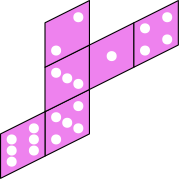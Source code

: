 <?xml version="1.0"?>
<!DOCTYPE ipe SYSTEM "ipe.dtd">
<ipe version="70005" creator="Ipe 7.1.5">
<info created="D:20140607204903" modified="D:20141229143952"/>
<ipestyle name="basic">
<symbol name="arrow/arc(spx)">
<path stroke="sym-stroke" fill="sym-stroke" pen="sym-pen">
0 0 m
-1 0.333 l
-1 -0.333 l
h
</path>
</symbol>
<symbol name="arrow/farc(spx)">
<path stroke="sym-stroke" fill="white" pen="sym-pen">
0 0 m
-1 0.333 l
-1 -0.333 l
h
</path>
</symbol>
<symbol name="mark/circle(sx)" transformations="translations">
<path fill="sym-stroke">
0.6 0 0 0.6 0 0 e
0.4 0 0 0.4 0 0 e
</path>
</symbol>
<symbol name="mark/disk(sx)" transformations="translations">
<path fill="sym-stroke">
0.6 0 0 0.6 0 0 e
</path>
</symbol>
<symbol name="mark/fdisk(sfx)" transformations="translations">
<group>
<path fill="sym-fill">
0.5 0 0 0.5 0 0 e
</path>
<path fill="sym-stroke" fillrule="eofill">
0.6 0 0 0.6 0 0 e
0.4 0 0 0.4 0 0 e
</path>
</group>
</symbol>
<symbol name="mark/box(sx)" transformations="translations">
<path fill="sym-stroke" fillrule="eofill">
-0.6 -0.6 m
0.6 -0.6 l
0.6 0.6 l
-0.6 0.6 l
h
-0.4 -0.4 m
0.4 -0.4 l
0.4 0.4 l
-0.4 0.4 l
h
</path>
</symbol>
<symbol name="mark/square(sx)" transformations="translations">
<path fill="sym-stroke">
-0.6 -0.6 m
0.6 -0.6 l
0.6 0.6 l
-0.6 0.6 l
h
</path>
</symbol>
<symbol name="mark/fsquare(sfx)" transformations="translations">
<group>
<path fill="sym-fill">
-0.5 -0.5 m
0.5 -0.5 l
0.5 0.5 l
-0.5 0.5 l
h
</path>
<path fill="sym-stroke" fillrule="eofill">
-0.6 -0.6 m
0.6 -0.6 l
0.6 0.6 l
-0.6 0.6 l
h
-0.4 -0.4 m
0.4 -0.4 l
0.4 0.4 l
-0.4 0.4 l
h
</path>
</group>
</symbol>
<symbol name="mark/cross(sx)" transformations="translations">
<group>
<path fill="sym-stroke">
-0.43 -0.57 m
0.57 0.43 l
0.43 0.57 l
-0.57 -0.43 l
h
</path>
<path fill="sym-stroke">
-0.43 0.57 m
0.57 -0.43 l
0.43 -0.57 l
-0.57 0.43 l
h
</path>
</group>
</symbol>
<symbol name="arrow/fnormal(spx)">
<path stroke="sym-stroke" fill="white" pen="sym-pen">
0 0 m
-1 0.333 l
-1 -0.333 l
h
</path>
</symbol>
<symbol name="arrow/pointed(spx)">
<path stroke="sym-stroke" fill="sym-stroke" pen="sym-pen">
0 0 m
-1 0.333 l
-0.8 0 l
-1 -0.333 l
h
</path>
</symbol>
<symbol name="arrow/fpointed(spx)">
<path stroke="sym-stroke" fill="white" pen="sym-pen">
0 0 m
-1 0.333 l
-0.8 0 l
-1 -0.333 l
h
</path>
</symbol>
<symbol name="arrow/linear(spx)">
<path stroke="sym-stroke" pen="sym-pen">
-1 0.333 m
0 0 l
-1 -0.333 l
</path>
</symbol>
<symbol name="arrow/fdouble(spx)">
<path stroke="sym-stroke" fill="white" pen="sym-pen">
0 0 m
-1 0.333 l
-1 -0.333 l
h
-1 0 m
-2 0.333 l
-2 -0.333 l
h
</path>
</symbol>
<symbol name="arrow/double(spx)">
<path stroke="sym-stroke" fill="sym-stroke" pen="sym-pen">
0 0 m
-1 0.333 l
-1 -0.333 l
h
-1 0 m
-2 0.333 l
-2 -0.333 l
h
</path>
</symbol>
<pen name="heavier" value="0.8"/>
<pen name="fat" value="1.2"/>
<pen name="ultrafat" value="2"/>
<symbolsize name="large" value="5"/>
<symbolsize name="small" value="2"/>
<symbolsize name="tiny" value="1.1"/>
<arrowsize name="large" value="10"/>
<arrowsize name="small" value="5"/>
<arrowsize name="tiny" value="3"/>
<color name="red" value="1 0 0"/>
<color name="green" value="0 1 0"/>
<color name="blue" value="0 0 1"/>
<color name="yellow" value="1 1 0"/>
<color name="orange" value="1 0.647 0"/>
<color name="gold" value="1 0.843 0"/>
<color name="purple" value="0.627 0.125 0.941"/>
<color name="gray" value="0.745"/>
<color name="brown" value="0.647 0.165 0.165"/>
<color name="navy" value="0 0 0.502"/>
<color name="pink" value="1 0.753 0.796"/>
<color name="seagreen" value="0.18 0.545 0.341"/>
<color name="turquoise" value="0.251 0.878 0.816"/>
<color name="violet" value="0.933 0.51 0.933"/>
<color name="darkblue" value="0 0 0.545"/>
<color name="darkcyan" value="0 0.545 0.545"/>
<color name="darkgray" value="0.663"/>
<color name="darkgreen" value="0 0.392 0"/>
<color name="darkmagenta" value="0.545 0 0.545"/>
<color name="darkorange" value="1 0.549 0"/>
<color name="darkred" value="0.545 0 0"/>
<color name="lightblue" value="0.678 0.847 0.902"/>
<color name="lightcyan" value="0.878 1 1"/>
<color name="lightgray" value="0.827"/>
<color name="lightgreen" value="0.565 0.933 0.565"/>
<color name="lightyellow" value="1 1 0.878"/>
<dashstyle name="dashed" value="[4] 0"/>
<dashstyle name="dotted" value="[1 3] 0"/>
<dashstyle name="dash dotted" value="[4 2 1 2] 0"/>
<dashstyle name="dash dot dotted" value="[4 2 1 2 1 2] 0"/>
<textsize name="large" value="\large"/>
<textsize name="Large" value="\Large"/>
<textsize name="LARGE" value="\LARGE"/>
<textsize name="huge" value="\huge"/>
<textsize name="Huge" value="\Huge"/>
<textsize name="small" value="\small"/>
<textsize name="footnote" value="\footnotesize"/>
<textsize name="tiny" value="\tiny"/>
<textstyle name="center" begin="\begin{center}" end="\end{center}"/>
<textstyle name="itemize" begin="\begin{itemize}" end="\end{itemize}"/>
<textstyle name="item" begin="\begin{itemize}\item{}" end="\end{itemize}"/>
<gridsize name="4 pts" value="4"/>
<gridsize name="8 pts (~3 mm)" value="8"/>
<gridsize name="16 pts (~6 mm)" value="16"/>
<gridsize name="32 pts (~12 mm)" value="32"/>
<gridsize name="10 pts (~3.5 mm)" value="10"/>
<gridsize name="20 pts (~7 mm)" value="20"/>
<gridsize name="14 pts (~5 mm)" value="14"/>
<gridsize name="28 pts (~10 mm)" value="28"/>
<gridsize name="56 pts (~20 mm)" value="56"/>
<anglesize name="90 deg" value="90"/>
<anglesize name="60 deg" value="60"/>
<anglesize name="45 deg" value="45"/>
<anglesize name="30 deg" value="30"/>
<anglesize name="22.5 deg" value="22.5"/>
<tiling name="falling" angle="-60" step="4" width="1"/>
<tiling name="rising" angle="30" step="4" width="1"/>
</ipestyle>
<page>
<layer name="alpha"/>
<layer name="beta"/>
<view layers="alpha beta" active="alpha"/>
<path layer="alpha" matrix="1 0 0 1 4 12" stroke="black" fill="violet">
208 488 m
208 504 l
224 512 l
224 496 l
h
</path>
<use matrix="0.5 0 0 0.5 180 292" name="mark/disk(sx)" pos="72 444" size="normal" stroke="white"/>
<use matrix="0.5 0 0 0.5 180 292" name="mark/disk(sx)" pos="72 428" size="normal" stroke="white"/>
<use matrix="0.5 0 0 0.5 180 292" name="mark/disk(sx)" pos="88 436" size="normal" stroke="white"/>
<use matrix="0.5 0 0 0.5 180 292" name="mark/disk(sx)" pos="80 440" size="normal" stroke="white"/>
<use matrix="0.5 0 0 0.5 180 292" name="mark/disk(sx)" pos="88 452" size="normal" stroke="white"/>
<path matrix="1 0 0 1 4 28" stroke="black" fill="violet">
208 488 m
208 504 l
224 512 l
224 496 l
h
</path>
<use matrix="0.5 0 0 0.5 180 308" name="mark/disk(sx)" pos="72 444" size="normal" stroke="white"/>
<use matrix="0.5 0 0 0.5 180 308" name="mark/disk(sx)" pos="88 436" size="normal" stroke="white"/>
<use matrix="0.5 0 0 0.5 180 308" name="mark/disk(sx)" pos="80 440" size="normal" stroke="white"/>
<path matrix="1 0 0 1 4 44" stroke="black" fill="violet">
208 488 m
208 504 l
224 512 l
224 496 l
h
</path>
<use matrix="0.5 0 0 0.5 180 324" name="mark/disk(sx)" pos="72 428" size="normal" stroke="white"/>
<use matrix="0.5 0 0 0.5 180 324" name="mark/disk(sx)" pos="88 452" size="normal" stroke="white"/>
<path matrix="1 0 0 1 -12 4" stroke="black" fill="violet">
208 488 m
208 504 l
224 512 l
224 496 l
h
</path>
<use matrix="0.5 0 0 0.5 164 284" name="mark/disk(sx)" pos="72 444" size="normal" stroke="white"/>
<use matrix="0.5 0 0 0.5 164 284" name="mark/disk(sx)" pos="72 436" size="normal" stroke="white"/>
<use matrix="0.5 0 0 0.5 164 284" name="mark/disk(sx)" pos="72 428" size="normal" stroke="white"/>
<use matrix="0.5 0 0 0.5 164 284" name="mark/disk(sx)" pos="88 436" size="normal" stroke="white"/>
<use matrix="0.5 0 0 0.5 164 284" name="mark/disk(sx)" pos="88 444" size="normal" stroke="white"/>
<use matrix="0.5 0 0 0.5 164 284" name="mark/disk(sx)" pos="88 452" size="normal" stroke="white"/>
<path matrix="1 0 0 1 20 36" stroke="black" fill="violet">
208 488 m
208 504 l
224 512 l
224 496 l
h
</path>
<use matrix="0.5 0 0 0.5 196 316" name="mark/disk(sx)" pos="80 440" size="normal" stroke="white"/>
<path matrix="1 0 0 1 36 44" stroke="black" fill="violet">
208 488 m
208 504 l
224 512 l
224 496 l
h
</path>
<use matrix="0.5 0 0 0.5 212 324" name="mark/disk(sx)" pos="72 444" size="normal" stroke="white"/>
<use matrix="0.5 0 0 0.5 212 324" name="mark/disk(sx)" pos="72 428" size="normal" stroke="white"/>
<use matrix="0.5 0 0 0.5 212 324" name="mark/disk(sx)" pos="88 436" size="normal" stroke="white"/>
<use matrix="0.5 0 0 0.5 212 324" name="mark/disk(sx)" pos="88 452" size="normal" stroke="white"/>
</page>
</ipe>
